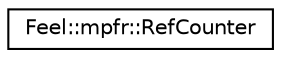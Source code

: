 digraph "Graphical Class Hierarchy"
{
 // LATEX_PDF_SIZE
  edge [fontname="Helvetica",fontsize="10",labelfontname="Helvetica",labelfontsize="10"];
  node [fontname="Helvetica",fontsize="10",shape=record];
  rankdir="LR";
  Node0 [label="Feel::mpfr::RefCounter",height=0.2,width=0.4,color="black", fillcolor="white", style="filled",URL="$classFeel_1_1mpfr_1_1RefCounter.html",tooltip=" "];
}
